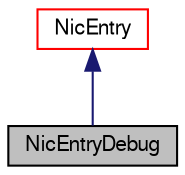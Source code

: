 digraph G
{
  edge [fontname="FreeSans",fontsize="10",labelfontname="FreeSans",labelfontsize="10"];
  node [fontname="FreeSans",fontsize="10",shape=record];
  Node1 [label="NicEntryDebug",height=0.2,width=0.4,color="black", fillcolor="grey75", style="filled" fontcolor="black"];
  Node2 -> Node1 [dir=back,color="midnightblue",fontsize="10",style="solid",fontname="FreeSans"];
  Node2 [label="NicEntry",height=0.2,width=0.4,color="red", fillcolor="white", style="filled",URL="$a00144.html",tooltip="NicEntry is used by ConnectionManager to store the necessary information for each..."];
}
